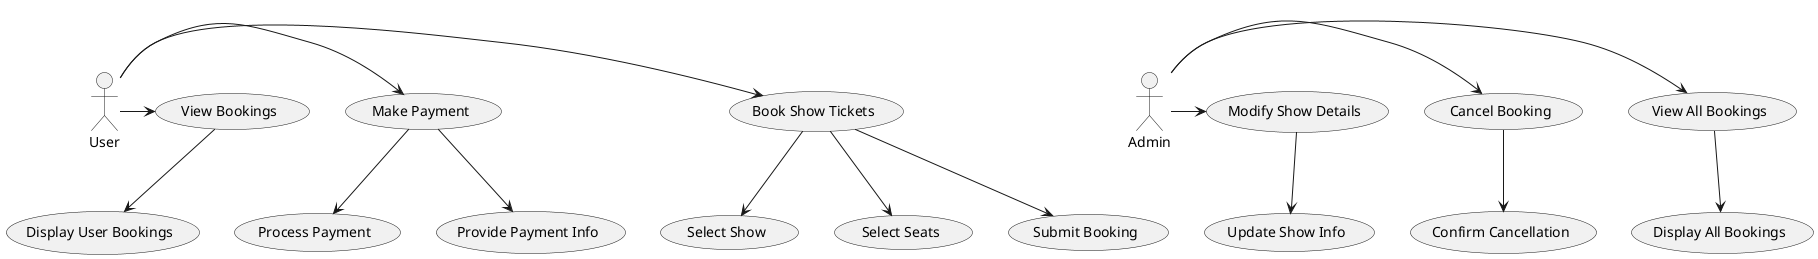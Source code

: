 @startuml
actor User
actor Admin

User -> (Book Show Tickets)
User -> (Make Payment)
User -> (View Bookings)

Admin -> (View All Bookings)
Admin -> (Cancel Booking)
Admin -> (Modify Show Details)

(Book Show Tickets) --> (Select Show)
(Book Show Tickets) --> (Select Seats)
(Book Show Tickets) --> (Submit Booking)

(Make Payment) --> (Provide Payment Info)
(Make Payment) --> (Process Payment)

(View Bookings) --> (Display User Bookings)

(View All Bookings) --> (Display All Bookings)

(Cancel Booking) --> (Confirm Cancellation)
(Modify Show Details) --> (Update Show Info)

@enduml
